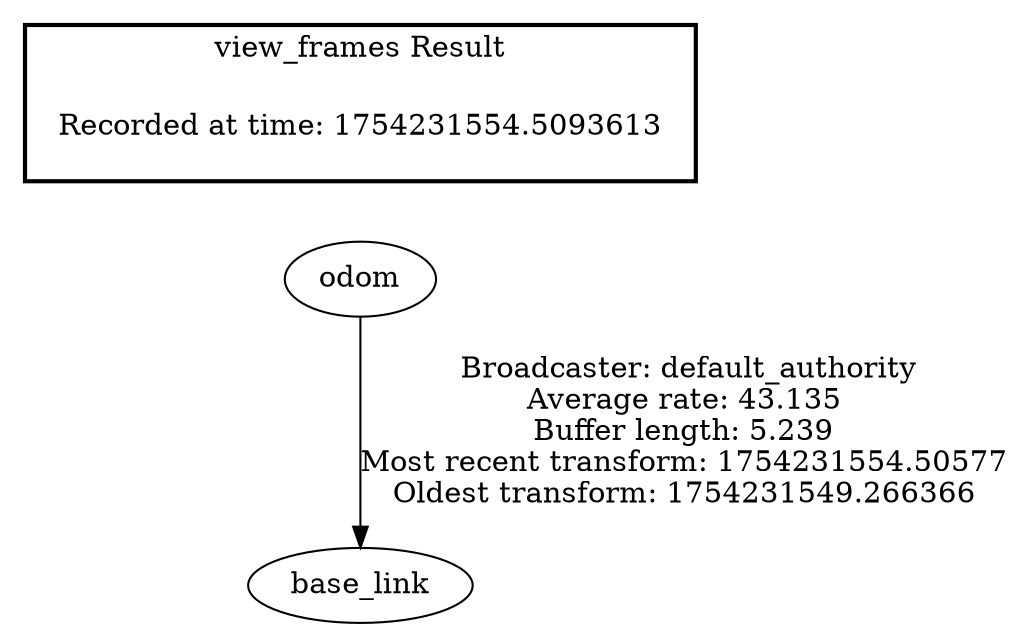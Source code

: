 digraph G {
"odom" -> "base_link"[label=" Broadcaster: default_authority\nAverage rate: 43.135\nBuffer length: 5.239\nMost recent transform: 1754231554.50577\nOldest transform: 1754231549.266366\n"];
edge [style=invis];
 subgraph cluster_legend { style=bold; color=black; label ="view_frames Result";
"Recorded at time: 1754231554.5093613"[ shape=plaintext ] ;
}->"odom";
}